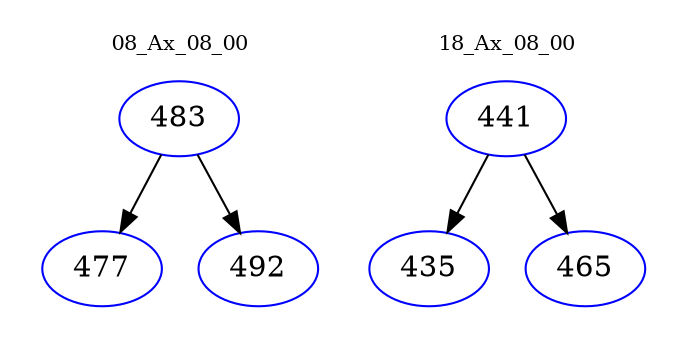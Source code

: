 digraph{
subgraph cluster_0 {
color = white
label = "08_Ax_08_00";
fontsize=10;
T0_483 [label="483", color="blue"]
T0_483 -> T0_477 [color="black"]
T0_477 [label="477", color="blue"]
T0_483 -> T0_492 [color="black"]
T0_492 [label="492", color="blue"]
}
subgraph cluster_1 {
color = white
label = "18_Ax_08_00";
fontsize=10;
T1_441 [label="441", color="blue"]
T1_441 -> T1_435 [color="black"]
T1_435 [label="435", color="blue"]
T1_441 -> T1_465 [color="black"]
T1_465 [label="465", color="blue"]
}
}
